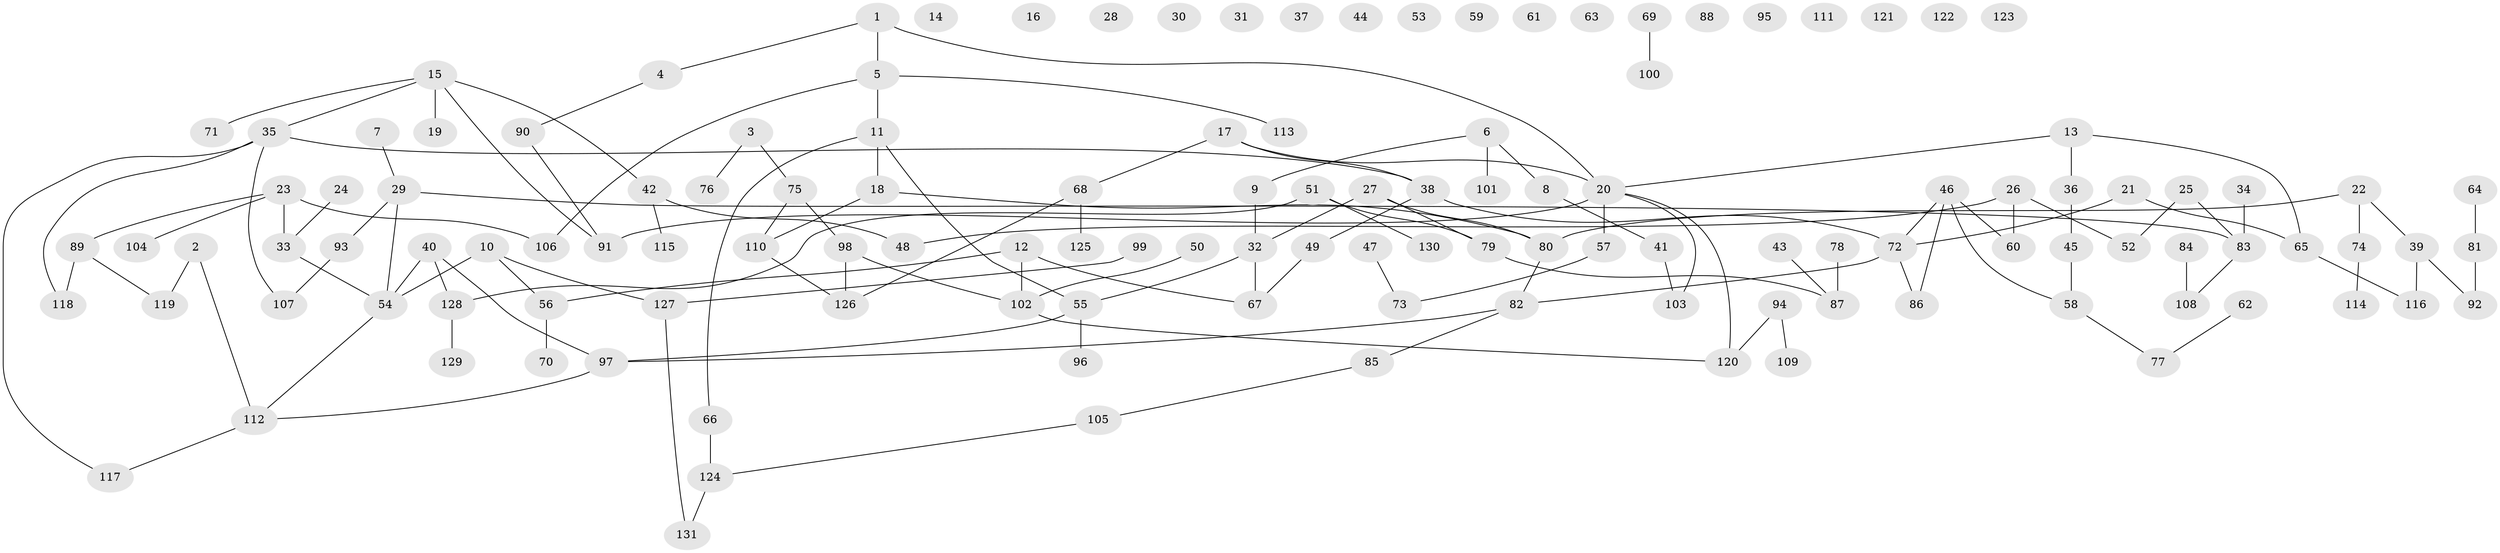 // coarse degree distribution, {3: 0.19318181818181818, 2: 0.20454545454545456, 1: 0.20454545454545456, 6: 0.045454545454545456, 4: 0.09090909090909091, 0: 0.20454545454545456, 7: 0.011363636363636364, 5: 0.045454545454545456}
// Generated by graph-tools (version 1.1) at 2025/41/03/06/25 10:41:19]
// undirected, 131 vertices, 139 edges
graph export_dot {
graph [start="1"]
  node [color=gray90,style=filled];
  1;
  2;
  3;
  4;
  5;
  6;
  7;
  8;
  9;
  10;
  11;
  12;
  13;
  14;
  15;
  16;
  17;
  18;
  19;
  20;
  21;
  22;
  23;
  24;
  25;
  26;
  27;
  28;
  29;
  30;
  31;
  32;
  33;
  34;
  35;
  36;
  37;
  38;
  39;
  40;
  41;
  42;
  43;
  44;
  45;
  46;
  47;
  48;
  49;
  50;
  51;
  52;
  53;
  54;
  55;
  56;
  57;
  58;
  59;
  60;
  61;
  62;
  63;
  64;
  65;
  66;
  67;
  68;
  69;
  70;
  71;
  72;
  73;
  74;
  75;
  76;
  77;
  78;
  79;
  80;
  81;
  82;
  83;
  84;
  85;
  86;
  87;
  88;
  89;
  90;
  91;
  92;
  93;
  94;
  95;
  96;
  97;
  98;
  99;
  100;
  101;
  102;
  103;
  104;
  105;
  106;
  107;
  108;
  109;
  110;
  111;
  112;
  113;
  114;
  115;
  116;
  117;
  118;
  119;
  120;
  121;
  122;
  123;
  124;
  125;
  126;
  127;
  128;
  129;
  130;
  131;
  1 -- 4;
  1 -- 5;
  1 -- 20;
  2 -- 112;
  2 -- 119;
  3 -- 75;
  3 -- 76;
  4 -- 90;
  5 -- 11;
  5 -- 106;
  5 -- 113;
  6 -- 8;
  6 -- 9;
  6 -- 101;
  7 -- 29;
  8 -- 41;
  9 -- 32;
  10 -- 54;
  10 -- 56;
  10 -- 127;
  11 -- 18;
  11 -- 55;
  11 -- 66;
  12 -- 56;
  12 -- 67;
  12 -- 102;
  13 -- 20;
  13 -- 36;
  13 -- 65;
  15 -- 19;
  15 -- 35;
  15 -- 42;
  15 -- 71;
  15 -- 91;
  17 -- 20;
  17 -- 38;
  17 -- 68;
  18 -- 80;
  18 -- 110;
  20 -- 57;
  20 -- 91;
  20 -- 103;
  20 -- 120;
  21 -- 65;
  21 -- 72;
  22 -- 39;
  22 -- 74;
  22 -- 80;
  23 -- 33;
  23 -- 89;
  23 -- 104;
  23 -- 106;
  24 -- 33;
  25 -- 52;
  25 -- 83;
  26 -- 48;
  26 -- 52;
  26 -- 60;
  27 -- 32;
  27 -- 79;
  27 -- 80;
  29 -- 54;
  29 -- 83;
  29 -- 93;
  32 -- 55;
  32 -- 67;
  33 -- 54;
  34 -- 83;
  35 -- 38;
  35 -- 107;
  35 -- 117;
  35 -- 118;
  36 -- 45;
  38 -- 49;
  38 -- 72;
  39 -- 92;
  39 -- 116;
  40 -- 54;
  40 -- 97;
  40 -- 128;
  41 -- 103;
  42 -- 48;
  42 -- 115;
  43 -- 87;
  45 -- 58;
  46 -- 58;
  46 -- 60;
  46 -- 72;
  46 -- 86;
  47 -- 73;
  49 -- 67;
  50 -- 102;
  51 -- 79;
  51 -- 128;
  51 -- 130;
  54 -- 112;
  55 -- 96;
  55 -- 97;
  56 -- 70;
  57 -- 73;
  58 -- 77;
  62 -- 77;
  64 -- 81;
  65 -- 116;
  66 -- 124;
  68 -- 125;
  68 -- 126;
  69 -- 100;
  72 -- 82;
  72 -- 86;
  74 -- 114;
  75 -- 98;
  75 -- 110;
  78 -- 87;
  79 -- 87;
  80 -- 82;
  81 -- 92;
  82 -- 85;
  82 -- 97;
  83 -- 108;
  84 -- 108;
  85 -- 105;
  89 -- 118;
  89 -- 119;
  90 -- 91;
  93 -- 107;
  94 -- 109;
  94 -- 120;
  97 -- 112;
  98 -- 102;
  98 -- 126;
  99 -- 127;
  102 -- 120;
  105 -- 124;
  110 -- 126;
  112 -- 117;
  124 -- 131;
  127 -- 131;
  128 -- 129;
}
